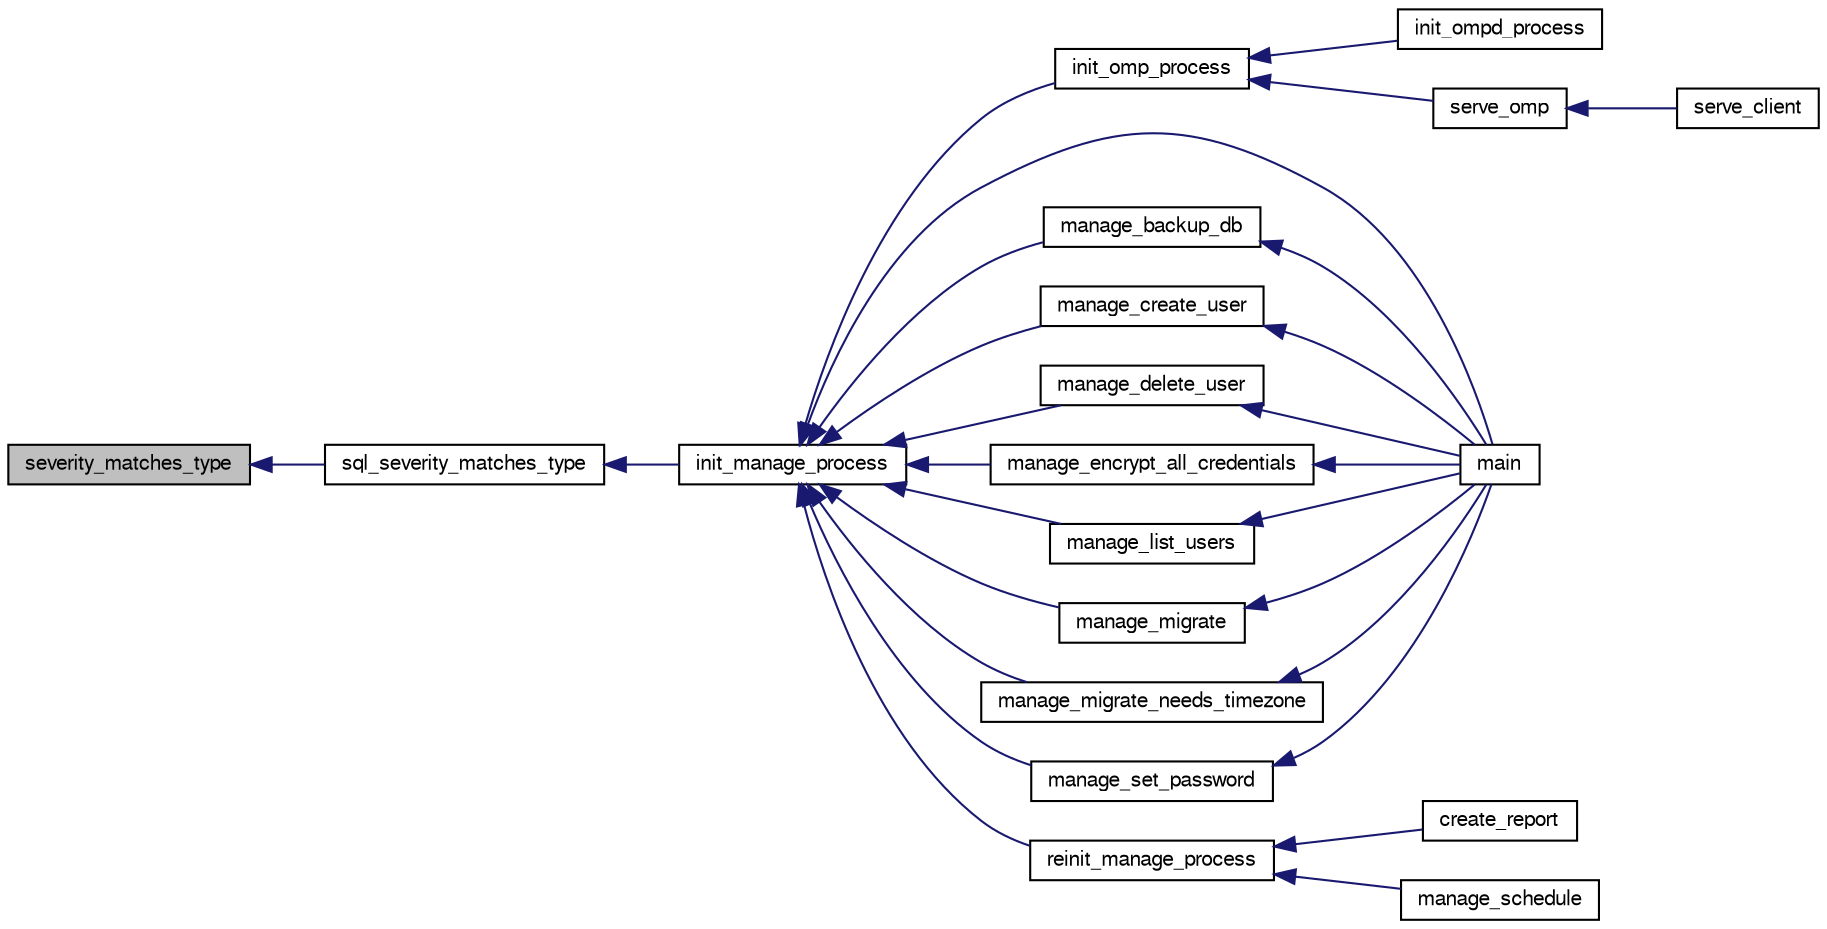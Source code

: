 digraph G
{
  bgcolor="transparent";
  edge [fontname="FreeSans",fontsize="10",labelfontname="FreeSans",labelfontsize="10"];
  node [fontname="FreeSans",fontsize="10",shape=record];
  rankdir=LR;
  Node1 [label="severity_matches_type",height=0.2,width=0.4,color="black", fillcolor="grey75", style="filled" fontcolor="black"];
  Node1 -> Node2 [dir=back,color="midnightblue",fontsize="10",style="solid",fontname="FreeSans"];
  Node2 [label="sql_severity_matches_type",height=0.2,width=0.4,color="black",URL="$sql_8h.html#a78c9f0536b2d571b4d8a2ae8dea24779",tooltip="Test if a severity score matches a message type."];
  Node2 -> Node3 [dir=back,color="midnightblue",fontsize="10",style="solid",fontname="FreeSans"];
  Node3 [label="init_manage_process",height=0.2,width=0.4,color="black",URL="$manage__sql_8c.html#af3b88f66d290dcd1db27b8ed537d1da2",tooltip="Initialize the manage library for a process."];
  Node3 -> Node4 [dir=back,color="midnightblue",fontsize="10",style="solid",fontname="FreeSans"];
  Node4 [label="init_omp_process",height=0.2,width=0.4,color="black",URL="$omp_8h.html#aa3767d404055f234ca2da98486df7f6d",tooltip="Initialise OMP library data for a process."];
  Node4 -> Node5 [dir=back,color="midnightblue",fontsize="10",style="solid",fontname="FreeSans"];
  Node5 [label="init_ompd_process",height=0.2,width=0.4,color="black",URL="$ompd_8h.html#af27e644b99e754ea3cc48c8fb4529667",tooltip="Initialise a process forked within the OMP daemon."];
  Node4 -> Node6 [dir=back,color="midnightblue",fontsize="10",style="solid",fontname="FreeSans"];
  Node6 [label="serve_omp",height=0.2,width=0.4,color="black",URL="$ompd_8h.html#a7f466dcff37e0ce892d857ce36fe024a",tooltip="Serve the OpenVAS Management Protocol (OMP)."];
  Node6 -> Node7 [dir=back,color="midnightblue",fontsize="10",style="solid",fontname="FreeSans"];
  Node7 [label="serve_client",height=0.2,width=0.4,color="black",URL="$openvasmd_8c.html#a243bb570047f6e6f4653dfc8c2dd2ce6",tooltip="Serve the client."];
  Node3 -> Node8 [dir=back,color="midnightblue",fontsize="10",style="solid",fontname="FreeSans"];
  Node8 [label="main",height=0.2,width=0.4,color="black",URL="$openvasmd_8c.html#a3c04138a5bfe5d72780bb7e82a18e627",tooltip="Entry point to the manager."];
  Node3 -> Node9 [dir=back,color="midnightblue",fontsize="10",style="solid",fontname="FreeSans"];
  Node9 [label="manage_backup_db",height=0.2,width=0.4,color="black",URL="$manage__sql_8c.html#adedc1a8ba30e4b6d4c43d3f3db427dae",tooltip="Backup the database to a file."];
  Node9 -> Node8 [dir=back,color="midnightblue",fontsize="10",style="solid",fontname="FreeSans"];
  Node3 -> Node10 [dir=back,color="midnightblue",fontsize="10",style="solid",fontname="FreeSans"];
  Node10 [label="manage_create_user",height=0.2,width=0.4,color="black",URL="$manage__sql_8c.html#ae8f025814f1c7b71709e9d74d0b4c42d",tooltip="Create the given user."];
  Node10 -> Node8 [dir=back,color="midnightblue",fontsize="10",style="solid",fontname="FreeSans"];
  Node3 -> Node11 [dir=back,color="midnightblue",fontsize="10",style="solid",fontname="FreeSans"];
  Node11 [label="manage_delete_user",height=0.2,width=0.4,color="black",URL="$manage__sql_8c.html#abc24bc21480402443986183ec1683bc1",tooltip="Delete the given user."];
  Node11 -> Node8 [dir=back,color="midnightblue",fontsize="10",style="solid",fontname="FreeSans"];
  Node3 -> Node12 [dir=back,color="midnightblue",fontsize="10",style="solid",fontname="FreeSans"];
  Node12 [label="manage_encrypt_all_credentials",height=0.2,width=0.4,color="black",URL="$manage__sql_8c.html#a93e9ad1738b564a0f8a09b86b268b948",tooltip="Driver to encrypt or re-encrypt all credentials."];
  Node12 -> Node8 [dir=back,color="midnightblue",fontsize="10",style="solid",fontname="FreeSans"];
  Node3 -> Node13 [dir=back,color="midnightblue",fontsize="10",style="solid",fontname="FreeSans"];
  Node13 [label="manage_list_users",height=0.2,width=0.4,color="black",URL="$manage__sql_8c.html#a98406195b37585485a8c1d92541cf03b",tooltip="List users."];
  Node13 -> Node8 [dir=back,color="midnightblue",fontsize="10",style="solid",fontname="FreeSans"];
  Node3 -> Node14 [dir=back,color="midnightblue",fontsize="10",style="solid",fontname="FreeSans"];
  Node14 [label="manage_migrate",height=0.2,width=0.4,color="black",URL="$manage__migrators_8c.html#a2523817cc30b1c63617a13eeaeda49a8",tooltip="Migrate database to version supported by this manager."];
  Node14 -> Node8 [dir=back,color="midnightblue",fontsize="10",style="solid",fontname="FreeSans"];
  Node3 -> Node15 [dir=back,color="midnightblue",fontsize="10",style="solid",fontname="FreeSans"];
  Node15 [label="manage_migrate_needs_timezone",height=0.2,width=0.4,color="black",URL="$manage__migrators_8c.html#aca0df403b6ad6b96cf69e144e59f266e",tooltip="Check whether the migration needs the real timezone."];
  Node15 -> Node8 [dir=back,color="midnightblue",fontsize="10",style="solid",fontname="FreeSans"];
  Node3 -> Node16 [dir=back,color="midnightblue",fontsize="10",style="solid",fontname="FreeSans"];
  Node16 [label="manage_set_password",height=0.2,width=0.4,color="black",URL="$manage__sql_8c.html#aba44ea6fa61dbefea8574d6e966ff62e",tooltip="Set the password of a user."];
  Node16 -> Node8 [dir=back,color="midnightblue",fontsize="10",style="solid",fontname="FreeSans"];
  Node3 -> Node17 [dir=back,color="midnightblue",fontsize="10",style="solid",fontname="FreeSans"];
  Node17 [label="reinit_manage_process",height=0.2,width=0.4,color="black",URL="$manage__sql_8h.html#a7fb02014e697e65c02e7d82e7ff0512b",tooltip="Reinitialize the manage library for a process."];
  Node17 -> Node18 [dir=back,color="midnightblue",fontsize="10",style="solid",fontname="FreeSans"];
  Node18 [label="create_report",height=0.2,width=0.4,color="black",URL="$manage__sql_8c.html#aab5f6eceaef5988df78b7c98e2e43eda",tooltip="Create a report from an array of results."];
  Node17 -> Node19 [dir=back,color="midnightblue",fontsize="10",style="solid",fontname="FreeSans"];
  Node19 [label="manage_schedule",height=0.2,width=0.4,color="black",URL="$manage_8h.html#adf6abcaf9590bd1d784af0d4a4366b7d",tooltip="Schedule any actions that are due."];
}
